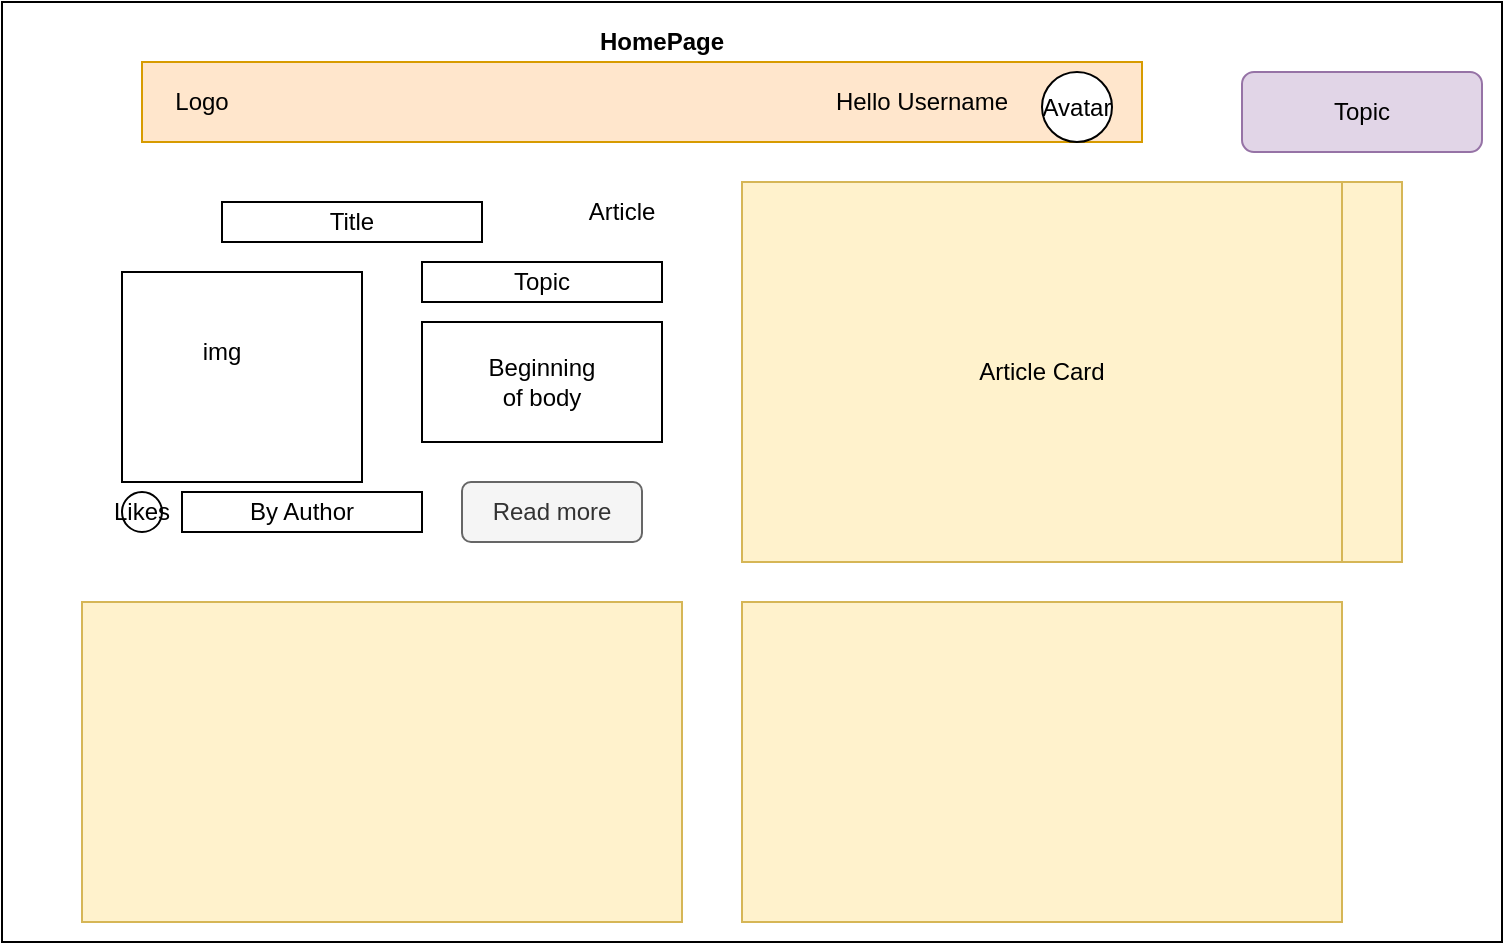 <mxfile>
    <diagram id="8UOXYUNGShQn5F5PVO0C" name="HomePage">
        <mxGraphModel dx="237" dy="348" grid="1" gridSize="10" guides="1" tooltips="1" connect="1" arrows="1" fold="1" page="1" pageScale="1" pageWidth="827" pageHeight="1169" math="0" shadow="0">
            <root>
                <mxCell id="0"/>
                <mxCell id="1" parent="0"/>
                <mxCell id="uUE5JJlgW-4ZyO-0zUKn-2" value="" style="rounded=0;whiteSpace=wrap;html=1;" parent="1" vertex="1">
                    <mxGeometry x="30" y="40" width="750" height="470" as="geometry"/>
                </mxCell>
                <mxCell id="MR5lx4OFCds-nwXaXjjK-2" value="HomePage" style="text;strokeColor=none;align=center;fillColor=none;html=1;verticalAlign=middle;whiteSpace=wrap;rounded=0;fontStyle=1" parent="1" vertex="1">
                    <mxGeometry x="270" y="40" width="180" height="40" as="geometry"/>
                </mxCell>
                <mxCell id="MR5lx4OFCds-nwXaXjjK-3" value="" style="rounded=0;whiteSpace=wrap;html=1;fillColor=#fff2cc;strokeColor=#d6b656;" parent="1" vertex="1">
                    <mxGeometry x="430" y="130" width="300" height="190" as="geometry"/>
                </mxCell>
                <mxCell id="MR5lx4OFCds-nwXaXjjK-4" value="Article" style="text;strokeColor=none;align=center;fillColor=none;html=1;verticalAlign=middle;whiteSpace=wrap;rounded=0;" parent="1" vertex="1">
                    <mxGeometry x="310" y="130" width="60" height="30" as="geometry"/>
                </mxCell>
                <mxCell id="MR5lx4OFCds-nwXaXjjK-5" value="" style="rounded=0;whiteSpace=wrap;html=1;" parent="1" vertex="1">
                    <mxGeometry x="90" y="175" width="120" height="105" as="geometry"/>
                </mxCell>
                <mxCell id="MR5lx4OFCds-nwXaXjjK-7" value="Title" style="rounded=0;whiteSpace=wrap;html=1;" parent="1" vertex="1">
                    <mxGeometry x="140" y="140" width="130" height="20" as="geometry"/>
                </mxCell>
                <mxCell id="MR5lx4OFCds-nwXaXjjK-8" value="" style="rounded=0;whiteSpace=wrap;html=1;" parent="1" vertex="1">
                    <mxGeometry x="240" y="170" width="120" height="20" as="geometry"/>
                </mxCell>
                <mxCell id="MR5lx4OFCds-nwXaXjjK-9" value="Topic" style="text;strokeColor=none;align=center;fillColor=none;html=1;verticalAlign=middle;whiteSpace=wrap;rounded=0;" parent="1" vertex="1">
                    <mxGeometry x="270" y="165" width="60" height="30" as="geometry"/>
                </mxCell>
                <mxCell id="MR5lx4OFCds-nwXaXjjK-10" value="" style="rounded=0;whiteSpace=wrap;html=1;" parent="1" vertex="1">
                    <mxGeometry x="240" y="200" width="120" height="60" as="geometry"/>
                </mxCell>
                <mxCell id="MR5lx4OFCds-nwXaXjjK-11" value="Beginning of body" style="text;strokeColor=none;align=center;fillColor=none;html=1;verticalAlign=middle;whiteSpace=wrap;rounded=0;" parent="1" vertex="1">
                    <mxGeometry x="270" y="215" width="60" height="30" as="geometry"/>
                </mxCell>
                <mxCell id="MR5lx4OFCds-nwXaXjjK-12" value="By Author" style="rounded=0;whiteSpace=wrap;html=1;" parent="1" vertex="1">
                    <mxGeometry x="120" y="285" width="120" height="20" as="geometry"/>
                </mxCell>
                <mxCell id="MR5lx4OFCds-nwXaXjjK-14" value="img" style="text;strokeColor=none;align=center;fillColor=none;html=1;verticalAlign=middle;whiteSpace=wrap;rounded=0;" parent="1" vertex="1">
                    <mxGeometry x="110" y="200" width="60" height="30" as="geometry"/>
                </mxCell>
                <mxCell id="MR5lx4OFCds-nwXaXjjK-15" value="" style="ellipse;whiteSpace=wrap;html=1;aspect=fixed;" parent="1" vertex="1">
                    <mxGeometry x="90" y="285" width="20" height="20" as="geometry"/>
                </mxCell>
                <mxCell id="MR5lx4OFCds-nwXaXjjK-16" value="Likes" style="text;strokeColor=none;align=center;fillColor=none;html=1;verticalAlign=middle;whiteSpace=wrap;rounded=0;" parent="1" vertex="1">
                    <mxGeometry x="70" y="280" width="60" height="30" as="geometry"/>
                </mxCell>
                <mxCell id="MR5lx4OFCds-nwXaXjjK-21" value="" style="rounded=0;whiteSpace=wrap;html=1;fillColor=#ffe6cc;strokeColor=#d79b00;" parent="1" vertex="1">
                    <mxGeometry x="100" y="70" width="500" height="40" as="geometry"/>
                </mxCell>
                <mxCell id="MR5lx4OFCds-nwXaXjjK-22" value="Logo" style="text;strokeColor=none;align=center;fillColor=none;html=1;verticalAlign=middle;whiteSpace=wrap;rounded=0;" parent="1" vertex="1">
                    <mxGeometry x="100" y="75" width="60" height="30" as="geometry"/>
                </mxCell>
                <mxCell id="MR5lx4OFCds-nwXaXjjK-23" value="Hello Username" style="text;strokeColor=none;align=center;fillColor=none;html=1;verticalAlign=middle;whiteSpace=wrap;rounded=0;" parent="1" vertex="1">
                    <mxGeometry x="440" y="75" width="100" height="30" as="geometry"/>
                </mxCell>
                <mxCell id="MR5lx4OFCds-nwXaXjjK-24" value="Avatar" style="ellipse;whiteSpace=wrap;html=1;aspect=fixed;" parent="1" vertex="1">
                    <mxGeometry x="550" y="75" width="35" height="35" as="geometry"/>
                </mxCell>
                <mxCell id="MR5lx4OFCds-nwXaXjjK-26" value="Article Card" style="rounded=0;whiteSpace=wrap;html=1;fillColor=#fff2cc;strokeColor=#d6b656;" parent="1" vertex="1">
                    <mxGeometry x="400" y="130" width="300" height="190" as="geometry"/>
                </mxCell>
                <mxCell id="MR5lx4OFCds-nwXaXjjK-27" value="" style="rounded=0;whiteSpace=wrap;html=1;fillColor=#fff2cc;strokeColor=#d6b656;" parent="1" vertex="1">
                    <mxGeometry x="70" y="340" width="300" height="160" as="geometry"/>
                </mxCell>
                <mxCell id="MR5lx4OFCds-nwXaXjjK-28" value="" style="rounded=0;whiteSpace=wrap;html=1;fillColor=#fff2cc;strokeColor=#d6b656;" parent="1" vertex="1">
                    <mxGeometry x="400" y="340" width="300" height="160" as="geometry"/>
                </mxCell>
                <mxCell id="6ii0aDlblkRQ85uHjoCQ-1" value="Read more" style="rounded=1;whiteSpace=wrap;html=1;fillColor=#f5f5f5;fontColor=#333333;strokeColor=#666666;" parent="1" vertex="1">
                    <mxGeometry x="260" y="280" width="90" height="30" as="geometry"/>
                </mxCell>
                <mxCell id="qBpq-GOguisL4oeNRYpV-1" value="Topic" style="rounded=1;whiteSpace=wrap;html=1;fillColor=#e1d5e7;strokeColor=#9673a6;" parent="1" vertex="1">
                    <mxGeometry x="650" y="75" width="120" height="40" as="geometry"/>
                </mxCell>
            </root>
        </mxGraphModel>
    </diagram>
    <diagram id="mjdlyuhSgrOu2dqYLLQZ" name="ArticlePage">
        <mxGraphModel dx="132" dy="348" grid="1" gridSize="10" guides="1" tooltips="1" connect="1" arrows="1" fold="1" page="1" pageScale="1" pageWidth="827" pageHeight="1169" math="0" shadow="0">
            <root>
                <mxCell id="0"/>
                <mxCell id="1" parent="0"/>
                <mxCell id="IMtktbWZyejJcKF7y1U7-2" value="" style="rounded=0;whiteSpace=wrap;html=1;" parent="1" vertex="1">
                    <mxGeometry x="50" y="80" width="650" height="460" as="geometry"/>
                </mxCell>
                <mxCell id="IMtktbWZyejJcKF7y1U7-3" value="" style="rounded=0;whiteSpace=wrap;html=1;fillColor=#ffe6cc;strokeColor=#d79b00;" parent="1" vertex="1">
                    <mxGeometry x="90" y="110" width="570" height="40" as="geometry"/>
                </mxCell>
                <mxCell id="VNMf0DFd1eAJipuaqKd8-1" value="ArticlePage" style="text;strokeColor=none;align=center;fillColor=none;html=1;verticalAlign=middle;whiteSpace=wrap;rounded=0;fontStyle=1" parent="1" vertex="1">
                    <mxGeometry x="330" y="80" width="60" height="30" as="geometry"/>
                </mxCell>
                <mxCell id="VNMf0DFd1eAJipuaqKd8-2" value="Logo" style="text;strokeColor=none;align=center;fillColor=none;html=1;verticalAlign=middle;whiteSpace=wrap;rounded=0;" parent="1" vertex="1">
                    <mxGeometry x="90" y="115" width="60" height="30" as="geometry"/>
                </mxCell>
                <mxCell id="VNMf0DFd1eAJipuaqKd8-3" value="Hello UserName" style="text;align=center;html=1;verticalAlign=middle;whiteSpace=wrap;rounded=0;" parent="1" vertex="1">
                    <mxGeometry x="500" y="115" width="110" height="30" as="geometry"/>
                </mxCell>
                <mxCell id="SiQM7hHgy7Rx91xLfZuD-1" value="" style="rounded=0;whiteSpace=wrap;html=1;fillColor=#fff2cc;strokeColor=#d6b656;" parent="1" vertex="1">
                    <mxGeometry x="105" y="160" width="535" height="370" as="geometry"/>
                </mxCell>
                <mxCell id="SiQM7hHgy7Rx91xLfZuD-2" value="Title" style="text;strokeColor=none;align=center;fillColor=none;html=1;verticalAlign=middle;whiteSpace=wrap;rounded=0;fontStyle=1" parent="1" vertex="1">
                    <mxGeometry x="320" y="170" width="100" height="30" as="geometry"/>
                </mxCell>
                <mxCell id="SiQM7hHgy7Rx91xLfZuD-3" value="" style="rounded=0;whiteSpace=wrap;html=1;" parent="1" vertex="1">
                    <mxGeometry x="160" y="200" width="160" height="90" as="geometry"/>
                </mxCell>
                <mxCell id="SiQM7hHgy7Rx91xLfZuD-4" value="Img" style="text;strokeColor=none;align=center;fillColor=none;html=1;verticalAlign=middle;whiteSpace=wrap;rounded=0;" parent="1" vertex="1">
                    <mxGeometry x="200" y="220" width="60" height="30" as="geometry"/>
                </mxCell>
                <mxCell id="SiQM7hHgy7Rx91xLfZuD-5" value="Topic" style="text;strokeColor=none;align=center;fillColor=none;html=1;verticalAlign=middle;whiteSpace=wrap;rounded=0;" parent="1" vertex="1">
                    <mxGeometry x="390" y="200" width="100" height="30" as="geometry"/>
                </mxCell>
                <mxCell id="SiQM7hHgy7Rx91xLfZuD-6" value="Author" style="text;strokeColor=none;align=center;fillColor=none;html=1;verticalAlign=middle;whiteSpace=wrap;rounded=0;" parent="1" vertex="1">
                    <mxGeometry x="414" y="220" width="60" height="30" as="geometry"/>
                </mxCell>
                <mxCell id="SiQM7hHgy7Rx91xLfZuD-7" value="Created at" style="text;strokeColor=none;align=center;fillColor=none;html=1;verticalAlign=middle;whiteSpace=wrap;rounded=0;" parent="1" vertex="1">
                    <mxGeometry x="414" y="250" width="60" height="30" as="geometry"/>
                </mxCell>
                <mxCell id="SiQM7hHgy7Rx91xLfZuD-9" value="" style="rounded=0;whiteSpace=wrap;html=1;" parent="1" vertex="1">
                    <mxGeometry x="160" y="300" width="430" height="140" as="geometry"/>
                </mxCell>
                <mxCell id="SiQM7hHgy7Rx91xLfZuD-10" value="Body" style="text;strokeColor=none;align=center;fillColor=none;html=1;verticalAlign=middle;whiteSpace=wrap;rounded=0;" parent="1" vertex="1">
                    <mxGeometry x="330" y="350" width="60" height="30" as="geometry"/>
                </mxCell>
                <mxCell id="z-dRZaWc9e4qE3WluBcY-1" value="" style="rounded=1;whiteSpace=wrap;html=1;fillColor=#f5f5f5;strokeColor=#666666;fontColor=#333333;" parent="1" vertex="1">
                    <mxGeometry x="290" y="460" width="160" height="40" as="geometry"/>
                </mxCell>
                <mxCell id="z-dRZaWc9e4qE3WluBcY-2" value="Comment here" style="text;html=1;align=center;verticalAlign=middle;whiteSpace=wrap;rounded=0;" parent="1" vertex="1">
                    <mxGeometry x="327.5" y="465" width="90" height="30" as="geometry"/>
                </mxCell>
                <mxCell id="i-agJsrF-YdKA_HTxRyC-1" value="Avatar" style="ellipse;whiteSpace=wrap;html=1;aspect=fixed;" parent="1" vertex="1">
                    <mxGeometry x="620" y="115" width="35" height="35" as="geometry"/>
                </mxCell>
                <mxCell id="jbgIY3UEhPEeUOWM3OWt-1" value="Likes" style="ellipse;whiteSpace=wrap;html=1;aspect=fixed;" parent="1" vertex="1">
                    <mxGeometry x="160" y="450" width="40" height="40" as="geometry"/>
                </mxCell>
            </root>
        </mxGraphModel>
    </diagram>
    <diagram id="KEJzRScnW-QPipatxaSB" name="Comments">
        <mxGraphModel dx="740" dy="414" grid="1" gridSize="10" guides="1" tooltips="1" connect="1" arrows="1" fold="1" page="1" pageScale="1" pageWidth="827" pageHeight="1169" math="0" shadow="0">
            <root>
                <mxCell id="0"/>
                <mxCell id="1" parent="0"/>
                <mxCell id="aG2ylS2wnXqwGDIuWcOW-1" value="" style="rounded=0;whiteSpace=wrap;html=1;fillColor=#fff2cc;strokeColor=#d6b656;" vertex="1" parent="1">
                    <mxGeometry x="20" y="10" width="730" height="480" as="geometry"/>
                </mxCell>
                <mxCell id="aG2ylS2wnXqwGDIuWcOW-2" value="CommentsPage" style="text;html=1;align=center;verticalAlign=middle;whiteSpace=wrap;rounded=0;fontStyle=1" vertex="1" parent="1">
                    <mxGeometry x="310" y="10" width="120" height="30" as="geometry"/>
                </mxCell>
                <mxCell id="Ek9GRP6qsRVpDP1iKHzr-1" value="" style="rounded=0;whiteSpace=wrap;html=1;" vertex="1" parent="1">
                    <mxGeometry x="110" y="100" width="350" height="60" as="geometry"/>
                </mxCell>
                <mxCell id="Ek9GRP6qsRVpDP1iKHzr-2" value="" style="rounded=0;whiteSpace=wrap;html=1;" vertex="1" parent="1">
                    <mxGeometry x="110" y="180" width="350" height="60" as="geometry"/>
                </mxCell>
                <mxCell id="Ek9GRP6qsRVpDP1iKHzr-3" value="" style="rounded=0;whiteSpace=wrap;html=1;" vertex="1" parent="1">
                    <mxGeometry x="110" y="260" width="350" height="60" as="geometry"/>
                </mxCell>
                <mxCell id="Ek9GRP6qsRVpDP1iKHzr-4" value="" style="rounded=0;whiteSpace=wrap;html=1;" vertex="1" parent="1">
                    <mxGeometry x="110" y="350" width="350" height="60" as="geometry"/>
                </mxCell>
                <mxCell id="Ek9GRP6qsRVpDP1iKHzr-5" value="Add comment" style="text;html=1;align=center;verticalAlign=middle;whiteSpace=wrap;rounded=0;" vertex="1" parent="1">
                    <mxGeometry x="290" y="365" width="110" height="30" as="geometry"/>
                </mxCell>
                <mxCell id="Ek9GRP6qsRVpDP1iKHzr-6" value="Type your comment" style="text;html=1;align=center;verticalAlign=middle;whiteSpace=wrap;rounded=0;" vertex="1" parent="1">
                    <mxGeometry x="110" y="350" width="120" height="30" as="geometry"/>
                </mxCell>
                <mxCell id="OxWzPHShqHlyGg77BUYE-1" value="Comment" style="text;html=1;align=center;verticalAlign=middle;whiteSpace=wrap;rounded=0;" vertex="1" parent="1">
                    <mxGeometry x="315" y="115" width="60" height="30" as="geometry"/>
                </mxCell>
                <mxCell id="OxWzPHShqHlyGg77BUYE-2" value="Comment" style="text;html=1;align=center;verticalAlign=middle;whiteSpace=wrap;rounded=0;" vertex="1" parent="1">
                    <mxGeometry x="315" y="195" width="60" height="30" as="geometry"/>
                </mxCell>
                <mxCell id="OxWzPHShqHlyGg77BUYE-3" value="Comment" style="text;html=1;align=center;verticalAlign=middle;whiteSpace=wrap;rounded=0;" vertex="1" parent="1">
                    <mxGeometry x="325" y="275" width="60" height="30" as="geometry"/>
                </mxCell>
                <mxCell id="OxWzPHShqHlyGg77BUYE-5" value="Author" style="text;html=1;align=center;verticalAlign=middle;whiteSpace=wrap;rounded=0;fillColor=#e1d5e7;strokeColor=#9673a6;" vertex="1" parent="1">
                    <mxGeometry x="120" y="110" width="60" height="30" as="geometry"/>
                </mxCell>
                <mxCell id="OxWzPHShqHlyGg77BUYE-6" value="Author" style="text;html=1;align=center;verticalAlign=middle;whiteSpace=wrap;rounded=0;fillColor=#e1d5e7;strokeColor=#9673a6;" vertex="1" parent="1">
                    <mxGeometry x="120" y="190" width="60" height="30" as="geometry"/>
                </mxCell>
                <mxCell id="OxWzPHShqHlyGg77BUYE-7" value="Author" style="text;html=1;align=center;verticalAlign=middle;whiteSpace=wrap;rounded=0;fillColor=#e1d5e7;strokeColor=#9673a6;" vertex="1" parent="1">
                    <mxGeometry x="120" y="270" width="60" height="30" as="geometry"/>
                </mxCell>
                <mxCell id="_JDsTvYFZ8UblduyL-3_-1" value="" style="ellipse;whiteSpace=wrap;html=1;aspect=fixed;" vertex="1" parent="1">
                    <mxGeometry x="50" y="105" width="50" height="50" as="geometry"/>
                </mxCell>
                <mxCell id="_JDsTvYFZ8UblduyL-3_-2" value="Avatar" style="text;html=1;align=center;verticalAlign=middle;whiteSpace=wrap;rounded=0;" vertex="1" parent="1">
                    <mxGeometry x="45" y="115" width="60" height="30" as="geometry"/>
                </mxCell>
                <mxCell id="_JDsTvYFZ8UblduyL-3_-4" value="" style="ellipse;whiteSpace=wrap;html=1;aspect=fixed;" vertex="1" parent="1">
                    <mxGeometry x="50" y="180" width="50" height="50" as="geometry"/>
                </mxCell>
                <mxCell id="_JDsTvYFZ8UblduyL-3_-5" value="" style="ellipse;whiteSpace=wrap;html=1;aspect=fixed;" vertex="1" parent="1">
                    <mxGeometry x="50" y="265" width="50" height="50" as="geometry"/>
                </mxCell>
                <mxCell id="_JDsTvYFZ8UblduyL-3_-6" value="" style="ellipse;whiteSpace=wrap;html=1;aspect=fixed;" vertex="1" parent="1">
                    <mxGeometry x="50" y="355" width="50" height="50" as="geometry"/>
                </mxCell>
                <mxCell id="_JDsTvYFZ8UblduyL-3_-7" value="Avatar" style="text;html=1;align=center;verticalAlign=middle;whiteSpace=wrap;rounded=0;" vertex="1" parent="1">
                    <mxGeometry x="45" y="190" width="60" height="30" as="geometry"/>
                </mxCell>
                <mxCell id="_JDsTvYFZ8UblduyL-3_-8" value="Avatar" style="text;html=1;align=center;verticalAlign=middle;whiteSpace=wrap;rounded=0;" vertex="1" parent="1">
                    <mxGeometry x="45" y="275" width="60" height="30" as="geometry"/>
                </mxCell>
                <mxCell id="_JDsTvYFZ8UblduyL-3_-9" value="Avatar" style="text;html=1;align=center;verticalAlign=middle;whiteSpace=wrap;rounded=0;" vertex="1" parent="1">
                    <mxGeometry x="45" y="365" width="60" height="30" as="geometry"/>
                </mxCell>
                <mxCell id="_JDsTvYFZ8UblduyL-3_-10" value="Edit&amp;nbsp;&lt;div&gt;Delete&lt;/div&gt;" style="text;html=1;align=center;verticalAlign=middle;whiteSpace=wrap;rounded=0;" vertex="1" parent="1">
                    <mxGeometry x="560" y="105" width="90" height="40" as="geometry"/>
                </mxCell>
                <mxCell id="_JDsTvYFZ8UblduyL-3_-11" value="" style="ellipse;whiteSpace=wrap;html=1;aspect=fixed;" vertex="1" parent="1">
                    <mxGeometry x="480" y="112.5" width="35" height="35" as="geometry"/>
                </mxCell>
                <mxCell id="_JDsTvYFZ8UblduyL-3_-12" value="" style="ellipse;whiteSpace=wrap;html=1;aspect=fixed;" vertex="1" parent="1">
                    <mxGeometry x="480" y="192.5" width="35" height="35" as="geometry"/>
                </mxCell>
                <mxCell id="_JDsTvYFZ8UblduyL-3_-13" value="" style="ellipse;whiteSpace=wrap;html=1;aspect=fixed;" vertex="1" parent="1">
                    <mxGeometry x="490" y="270" width="35" height="35" as="geometry"/>
                </mxCell>
                <mxCell id="_JDsTvYFZ8UblduyL-3_-14" value="Votes" style="text;html=1;align=center;verticalAlign=middle;whiteSpace=wrap;rounded=0;" vertex="1" parent="1">
                    <mxGeometry x="467.5" y="115" width="60" height="30" as="geometry"/>
                </mxCell>
                <mxCell id="_JDsTvYFZ8UblduyL-3_-15" value="Edit&amp;nbsp;&lt;div&gt;Delete&lt;/div&gt;" style="text;html=1;align=center;verticalAlign=middle;whiteSpace=wrap;rounded=0;" vertex="1" parent="1">
                    <mxGeometry x="560" y="192.5" width="90" height="40" as="geometry"/>
                </mxCell>
                <mxCell id="_JDsTvYFZ8UblduyL-3_-16" value="Edit&amp;nbsp;&lt;div&gt;Delete&lt;/div&gt;" style="text;html=1;align=center;verticalAlign=middle;whiteSpace=wrap;rounded=0;" vertex="1" parent="1">
                    <mxGeometry x="570" y="267.5" width="90" height="40" as="geometry"/>
                </mxCell>
                <mxCell id="P3OZo9NlF6t7jU952pXR-3" value="" style="rounded=0;whiteSpace=wrap;html=1;fillColor=#f8cecc;strokeColor=#b85450;" vertex="1" parent="1">
                    <mxGeometry x="110" y="40" width="470" height="40" as="geometry"/>
                </mxCell>
                <mxCell id="P3OZo9NlF6t7jU952pXR-4" value="Hello Username" style="text;html=1;align=center;verticalAlign=middle;whiteSpace=wrap;rounded=0;" vertex="1" parent="1">
                    <mxGeometry x="430" y="45" width="97.5" height="30" as="geometry"/>
                </mxCell>
                <mxCell id="P3OZo9NlF6t7jU952pXR-5" value="Logo" style="text;html=1;align=center;verticalAlign=middle;whiteSpace=wrap;rounded=0;" vertex="1" parent="1">
                    <mxGeometry x="110" y="45" width="60" height="30" as="geometry"/>
                </mxCell>
                <mxCell id="P3OZo9NlF6t7jU952pXR-6" value="" style="ellipse;whiteSpace=wrap;html=1;aspect=fixed;" vertex="1" parent="1">
                    <mxGeometry x="540" y="45" width="30" height="30" as="geometry"/>
                </mxCell>
            </root>
        </mxGraphModel>
    </diagram>
    <diagram id="Qeam_kUDJYz9iH5woLcA" name="LoginPage">
        <mxGraphModel dx="740" dy="414" grid="1" gridSize="10" guides="1" tooltips="1" connect="1" arrows="1" fold="1" page="1" pageScale="1" pageWidth="827" pageHeight="1169" math="0" shadow="0">
            <root>
                <mxCell id="0"/>
                <mxCell id="1" parent="0"/>
                <mxCell id="QxCqRy4zUBSdg9-466Q9-6" value="" style="rounded=0;whiteSpace=wrap;html=1;" vertex="1" parent="1">
                    <mxGeometry x="50" y="40" width="660" height="400" as="geometry"/>
                </mxCell>
                <mxCell id="QxCqRy4zUBSdg9-466Q9-7" value="LoginPage" style="text;strokeColor=none;align=center;fillColor=none;html=1;verticalAlign=middle;whiteSpace=wrap;rounded=0;fontStyle=1" vertex="1" parent="1">
                    <mxGeometry x="335" y="60" width="90" height="30" as="geometry"/>
                </mxCell>
                <mxCell id="QxCqRy4zUBSdg9-466Q9-14" value="UserName" style="text;strokeColor=none;align=center;fillColor=none;html=1;verticalAlign=middle;whiteSpace=wrap;rounded=0;" vertex="1" parent="1">
                    <mxGeometry x="250" y="140" width="60" height="30" as="geometry"/>
                </mxCell>
                <mxCell id="QxCqRy4zUBSdg9-466Q9-15" value="" style="rounded=0;whiteSpace=wrap;html=1;fillColor=#d5e8d4;strokeColor=#82b366;" vertex="1" parent="1">
                    <mxGeometry x="295" y="180" width="170" height="50" as="geometry"/>
                </mxCell>
                <mxCell id="QxCqRy4zUBSdg9-466Q9-16" value="Sign in" style="text;strokeColor=none;align=center;fillColor=none;html=1;verticalAlign=middle;whiteSpace=wrap;rounded=0;" vertex="1" parent="1">
                    <mxGeometry x="350" y="190" width="60" height="30" as="geometry"/>
                </mxCell>
                <mxCell id="QxCqRy4zUBSdg9-466Q9-17" value="UserName" style="text;strokeColor=none;align=center;fillColor=none;html=1;verticalAlign=middle;whiteSpace=wrap;rounded=0;" vertex="1" parent="1">
                    <mxGeometry x="240" y="280" width="60" height="30" as="geometry"/>
                </mxCell>
                <mxCell id="QxCqRy4zUBSdg9-466Q9-18" value="Avatar url" style="text;strokeColor=none;align=center;fillColor=none;html=1;verticalAlign=middle;whiteSpace=wrap;rounded=0;" vertex="1" parent="1">
                    <mxGeometry x="235" y="310" width="60" height="30" as="geometry"/>
                </mxCell>
                <mxCell id="QxCqRy4zUBSdg9-466Q9-19" value="" style="rounded=0;whiteSpace=wrap;html=1;fillColor=#d5e8d4;strokeColor=#82b366;" vertex="1" parent="1">
                    <mxGeometry x="300" y="360" width="170" height="50" as="geometry"/>
                </mxCell>
                <mxCell id="QxCqRy4zUBSdg9-466Q9-20" value="Sign up" style="text;strokeColor=none;align=center;fillColor=none;html=1;verticalAlign=middle;whiteSpace=wrap;rounded=0;" vertex="1" parent="1">
                    <mxGeometry x="350" y="370" width="60" height="30" as="geometry"/>
                </mxCell>
            </root>
        </mxGraphModel>
    </diagram>
    <diagram id="cj5MijWOOo011oMtF8sh" name="UserPage">
        <mxGraphModel dx="740" dy="414" grid="1" gridSize="10" guides="1" tooltips="1" connect="1" arrows="1" fold="1" page="1" pageScale="1" pageWidth="827" pageHeight="1169" math="0" shadow="0">
            <root>
                <mxCell id="0"/>
                <mxCell id="1" parent="0"/>
                <mxCell id="0IlpH4ISbPZzhxJXrcIz-1" value="" style="rounded=0;whiteSpace=wrap;html=1;" vertex="1" parent="1">
                    <mxGeometry x="40" y="30" width="680" height="460" as="geometry"/>
                </mxCell>
                <mxCell id="0IlpH4ISbPZzhxJXrcIz-2" value="UserPage" style="text;strokeColor=none;align=center;fillColor=none;html=1;verticalAlign=middle;whiteSpace=wrap;rounded=0;fontStyle=1" vertex="1" parent="1">
                    <mxGeometry x="330" y="60" width="60" height="30" as="geometry"/>
                </mxCell>
                <mxCell id="0IlpH4ISbPZzhxJXrcIz-3" value="Welcome Username" style="text;strokeColor=none;align=center;fillColor=none;html=1;verticalAlign=middle;whiteSpace=wrap;rounded=0;" vertex="1" parent="1">
                    <mxGeometry x="275" y="100" width="170" height="30" as="geometry"/>
                </mxCell>
                <mxCell id="0IlpH4ISbPZzhxJXrcIz-4" value="" style="ellipse;whiteSpace=wrap;html=1;aspect=fixed;fillColor=#fff2cc;strokeColor=#d6b656;" vertex="1" parent="1">
                    <mxGeometry x="285" y="160" width="150" height="150" as="geometry"/>
                </mxCell>
                <mxCell id="0IlpH4ISbPZzhxJXrcIz-5" value="User img" style="text;strokeColor=none;align=center;fillColor=none;html=1;verticalAlign=middle;whiteSpace=wrap;rounded=0;" vertex="1" parent="1">
                    <mxGeometry x="330" y="220" width="60" height="30" as="geometry"/>
                </mxCell>
                <mxCell id="0IlpH4ISbPZzhxJXrcIz-6" value="Log out" style="text;strokeColor=none;align=center;fillColor=none;html=1;verticalAlign=middle;whiteSpace=wrap;rounded=0;" vertex="1" parent="1">
                    <mxGeometry x="330" y="340" width="60" height="30" as="geometry"/>
                </mxCell>
                <mxCell id="0IlpH4ISbPZzhxJXrcIz-14" value="" style="rounded=1;whiteSpace=wrap;html=1;fillColor=#e1d5e7;strokeColor=#9673a6;" vertex="1" parent="1">
                    <mxGeometry x="370" y="410" width="100" height="40" as="geometry"/>
                </mxCell>
                <mxCell id="0IlpH4ISbPZzhxJXrcIz-15" value="My articles" style="text;html=1;align=center;verticalAlign=middle;whiteSpace=wrap;rounded=0;" vertex="1" parent="1">
                    <mxGeometry x="390.5" y="412.5" width="60" height="30" as="geometry"/>
                </mxCell>
                <mxCell id="0IlpH4ISbPZzhxJXrcIz-16" value="" style="rounded=1;whiteSpace=wrap;html=1;fillColor=#e1d5e7;strokeColor=#9673a6;" vertex="1" parent="1">
                    <mxGeometry x="200" y="410" width="105" height="40" as="geometry"/>
                </mxCell>
                <mxCell id="0IlpH4ISbPZzhxJXrcIz-17" value="List articles" style="text;html=1;align=center;verticalAlign=middle;whiteSpace=wrap;rounded=0;" vertex="1" parent="1">
                    <mxGeometry x="207.5" y="415" width="90" height="30" as="geometry"/>
                </mxCell>
            </root>
        </mxGraphModel>
    </diagram>
    <diagram id="91xz-A87hB0NwbrXn5JO" name="App">
        <mxGraphModel dx="740" dy="414" grid="1" gridSize="10" guides="1" tooltips="1" connect="1" arrows="1" fold="1" page="1" pageScale="1" pageWidth="827" pageHeight="1169" math="0" shadow="0">
            <root>
                <mxCell id="0"/>
                <mxCell id="1" parent="0"/>
                <mxCell id="KJxIlO-KKQ_I0TLx2dmB-1" value="App" style="rounded=1;whiteSpace=wrap;html=1;fontStyle=1;fontSize=17;fillColor=#e6d0de;strokeColor=#996185;gradientColor=#d5739d;" vertex="1" parent="1">
                    <mxGeometry x="294" y="40" width="106" height="40" as="geometry"/>
                </mxCell>
                <mxCell id="yFyggPELPFM9o0MSjO4c-1" value="Nav Bar" style="rounded=1;whiteSpace=wrap;html=1;fontSize=17;fillColor=#e1d5e7;strokeColor=#9673a6;" vertex="1" parent="1">
                    <mxGeometry x="70" y="110" width="180" height="40" as="geometry"/>
                </mxCell>
                <mxCell id="yFyggPELPFM9o0MSjO4c-5" value="Logo = button to home page" style="ellipse;whiteSpace=wrap;html=1;fontSize=12;fillColor=#fff2cc;strokeColor=#d6b656;" vertex="1" parent="1">
                    <mxGeometry x="10" y="200" width="100" height="50" as="geometry"/>
                </mxCell>
                <mxCell id="yFyggPELPFM9o0MSjO4c-7" value="Hello&amp;nbsp;&lt;div&gt;User&lt;/div&gt;" style="ellipse;whiteSpace=wrap;html=1;fillColor=#fff2cc;strokeColor=#d6b656;" vertex="1" parent="1">
                    <mxGeometry x="90" y="255" width="75" height="45" as="geometry"/>
                </mxCell>
                <mxCell id="yFyggPELPFM9o0MSjO4c-8" value="Maine content" style="rounded=1;whiteSpace=wrap;html=1;fontStyle=0;fontSize=16;fillColor=#e1d5e7;strokeColor=#9673a6;" vertex="1" parent="1">
                    <mxGeometry x="400" y="130" width="230" height="50" as="geometry"/>
                </mxCell>
                <mxCell id="Y0281Ng38n5za7JXFMLo-1" value="Article List" style="rounded=1;whiteSpace=wrap;html=1;fontSize=14;fillColor=#e1d5e7;strokeColor=#9673a6;" vertex="1" parent="1">
                    <mxGeometry x="380" y="220" width="110" height="40" as="geometry"/>
                </mxCell>
                <mxCell id="Y0281Ng38n5za7JXFMLo-2" value="User State" style="rounded=1;whiteSpace=wrap;html=1;fillColor=#ffff88;strokeColor=#36393d;" vertex="1" parent="1">
                    <mxGeometry x="570" y="60" width="110" height="40" as="geometry"/>
                </mxCell>
                <mxCell id="3r7pFmmgpOySyg3D4yiX-1" value="Article&amp;nbsp;&lt;div&gt;Card&lt;/div&gt;" style="rounded=1;whiteSpace=wrap;html=1;fillColor=#e1d5e7;strokeColor=#9673a6;" vertex="1" parent="1">
                    <mxGeometry x="330" y="300" width="70" height="40" as="geometry"/>
                </mxCell>
                <mxCell id="MWwKwtIgoDvY-tiQCYxV-1" value="Post new Article" style="rounded=1;whiteSpace=wrap;html=1;fillColor=#e1d5e7;strokeColor=#9673a6;" vertex="1" parent="1">
                    <mxGeometry x="500" y="220" width="100" height="40" as="geometry"/>
                </mxCell>
                <mxCell id="MWwKwtIgoDvY-tiQCYxV-2" value="User Card" style="rounded=1;whiteSpace=wrap;html=1;fillColor=#e1d5e7;strokeColor=#9673a6;" vertex="1" parent="1">
                    <mxGeometry x="610" y="222.5" width="100" height="40" as="geometry"/>
                </mxCell>
                <mxCell id="MWwKwtIgoDvY-tiQCYxV-3" value="Login /signup form" style="ellipse;whiteSpace=wrap;html=1;fillColor=#ffcccc;strokeColor=#36393d;" vertex="1" parent="1">
                    <mxGeometry x="700" y="140" width="90" height="50" as="geometry"/>
                </mxCell>
                <mxCell id="MWwKwtIgoDvY-tiQCYxV-5" value="Select&amp;nbsp;&lt;div&gt;Category&lt;/div&gt;" style="rounded=1;whiteSpace=wrap;html=1;fillColor=#e1d5e7;strokeColor=#9673a6;" vertex="1" parent="1">
                    <mxGeometry x="420" y="300" width="70" height="40" as="geometry"/>
                </mxCell>
                <mxCell id="FvP6y2gTKdEmOZh9_Icd-1" value="List&amp;nbsp;&lt;div&gt;Articles&lt;/div&gt;" style="rounded=1;whiteSpace=wrap;html=1;fillColor=#e1d5e7;strokeColor=#9673a6;" vertex="1" parent="1">
                    <mxGeometry x="590" y="310" width="60" height="40" as="geometry"/>
                </mxCell>
                <mxCell id="FvP6y2gTKdEmOZh9_Icd-2" value="My&amp;nbsp;&lt;div&gt;Articles&lt;/div&gt;" style="rounded=1;whiteSpace=wrap;html=1;fillColor=#e1d5e7;strokeColor=#9673a6;" vertex="1" parent="1">
                    <mxGeometry x="670" y="310" width="60" height="40" as="geometry"/>
                </mxCell>
                <mxCell id="FvP6y2gTKdEmOZh9_Icd-4" value="Articles State =&lt;div&gt;&amp;nbsp;[{}, {}, {}]&lt;/div&gt;" style="rounded=1;whiteSpace=wrap;html=1;fillColor=#ffff88;strokeColor=#36393d;" vertex="1" parent="1">
                    <mxGeometry x="220" y="200" width="110" height="40" as="geometry"/>
                </mxCell>
                <mxCell id="5isrlYDs3FAbH6Ny08OU-1" value="Comments" style="rounded=1;whiteSpace=wrap;html=1;fillColor=#fff2cc;strokeColor=#d6b656;" vertex="1" parent="1">
                    <mxGeometry x="780" y="370" width="70" height="40" as="geometry"/>
                </mxCell>
                <mxCell id="_t-855f23bfYGo_OZpau-1" value="Comments State =&lt;div&gt;&amp;nbsp;[{}, {}, {}]&lt;/div&gt;" style="rounded=1;whiteSpace=wrap;html=1;fillColor=#ffff88;strokeColor=#36393d;" vertex="1" parent="1">
                    <mxGeometry x="880" y="300" width="110" height="40" as="geometry"/>
                </mxCell>
                <mxCell id="_t-855f23bfYGo_OZpau-3" value="" style="endArrow=classic;html=1;exitX=0.368;exitY=1.063;exitDx=0;exitDy=0;exitPerimeter=0;" edge="1" parent="1" source="KJxIlO-KKQ_I0TLx2dmB-1">
                    <mxGeometry width="50" height="50" relative="1" as="geometry">
                        <mxPoint x="129.5" y="75" as="sourcePoint"/>
                        <mxPoint x="220" y="100" as="targetPoint"/>
                    </mxGeometry>
                </mxCell>
                <mxCell id="_t-855f23bfYGo_OZpau-5" value="" style="endArrow=classic;html=1;exitX=0.575;exitY=1.013;exitDx=0;exitDy=0;exitPerimeter=0;" edge="1" parent="1" source="KJxIlO-KKQ_I0TLx2dmB-1">
                    <mxGeometry width="50" height="50" relative="1" as="geometry">
                        <mxPoint x="350" y="90" as="sourcePoint"/>
                        <mxPoint x="460" y="120" as="targetPoint"/>
                    </mxGeometry>
                </mxCell>
                <mxCell id="_t-855f23bfYGo_OZpau-6" value="" style="endArrow=classic;html=1;" edge="1" parent="1">
                    <mxGeometry width="50" height="50" relative="1" as="geometry">
                        <mxPoint x="130" y="160" as="sourcePoint"/>
                        <mxPoint x="80" y="190" as="targetPoint"/>
                    </mxGeometry>
                </mxCell>
                <mxCell id="_t-855f23bfYGo_OZpau-7" value="" style="endArrow=classic;html=1;" edge="1" parent="1">
                    <mxGeometry width="50" height="50" relative="1" as="geometry">
                        <mxPoint x="140" y="160" as="sourcePoint"/>
                        <mxPoint x="140" y="240" as="targetPoint"/>
                    </mxGeometry>
                </mxCell>
                <mxCell id="_t-855f23bfYGo_OZpau-11" value="" style="endArrow=classic;startArrow=classic;html=1;" edge="1" parent="1">
                    <mxGeometry width="50" height="50" relative="1" as="geometry">
                        <mxPoint x="560" y="80" as="sourcePoint"/>
                        <mxPoint x="410" y="70" as="targetPoint"/>
                    </mxGeometry>
                </mxCell>
                <mxCell id="_t-855f23bfYGo_OZpau-13" value="" style="endArrow=classic;html=1;entryX=0.364;entryY=0;entryDx=0;entryDy=0;entryPerimeter=0;exitX=0.209;exitY=0.99;exitDx=0;exitDy=0;exitPerimeter=0;" edge="1" parent="1" source="yFyggPELPFM9o0MSjO4c-8" target="Y0281Ng38n5za7JXFMLo-1">
                    <mxGeometry width="50" height="50" relative="1" as="geometry">
                        <mxPoint x="440" y="190" as="sourcePoint"/>
                        <mxPoint x="430" y="270" as="targetPoint"/>
                    </mxGeometry>
                </mxCell>
                <mxCell id="_t-855f23bfYGo_OZpau-16" value="" style="endArrow=classic;html=1;exitX=0.561;exitY=1.05;exitDx=0;exitDy=0;exitPerimeter=0;entryX=0.43;entryY=-0.037;entryDx=0;entryDy=0;entryPerimeter=0;" edge="1" parent="1" source="yFyggPELPFM9o0MSjO4c-8" target="MWwKwtIgoDvY-tiQCYxV-1">
                    <mxGeometry width="50" height="50" relative="1" as="geometry">
                        <mxPoint x="380" y="320" as="sourcePoint"/>
                        <mxPoint x="430" y="270" as="targetPoint"/>
                    </mxGeometry>
                </mxCell>
                <mxCell id="_t-855f23bfYGo_OZpau-17" value="" style="endArrow=classic;html=1;exitX=0.8;exitY=1.09;exitDx=0;exitDy=0;exitPerimeter=0;" edge="1" parent="1" source="yFyggPELPFM9o0MSjO4c-8">
                    <mxGeometry width="50" height="50" relative="1" as="geometry">
                        <mxPoint x="380" y="320" as="sourcePoint"/>
                        <mxPoint x="640" y="220" as="targetPoint"/>
                    </mxGeometry>
                </mxCell>
                <mxCell id="_t-855f23bfYGo_OZpau-18" value="" style="endArrow=classic;html=1;exitX=1;exitY=0.5;exitDx=0;exitDy=0;" edge="1" parent="1" source="yFyggPELPFM9o0MSjO4c-8" target="MWwKwtIgoDvY-tiQCYxV-3">
                    <mxGeometry width="50" height="50" relative="1" as="geometry">
                        <mxPoint x="380" y="320" as="sourcePoint"/>
                        <mxPoint x="430" y="270" as="targetPoint"/>
                    </mxGeometry>
                </mxCell>
                <mxCell id="_t-855f23bfYGo_OZpau-22" value="" style="endArrow=classic;startArrow=classic;html=1;exitX=1;exitY=0.75;exitDx=0;exitDy=0;" edge="1" parent="1" source="FvP6y2gTKdEmOZh9_Icd-4">
                    <mxGeometry width="50" height="50" relative="1" as="geometry">
                        <mxPoint x="380" y="320" as="sourcePoint"/>
                        <mxPoint x="380" y="250" as="targetPoint"/>
                    </mxGeometry>
                </mxCell>
                <mxCell id="9qCHNiqACKXGyQlyvrWq-1" value="/articles/:article_id" style="text;html=1;align=center;verticalAlign=middle;whiteSpace=wrap;rounded=0;" vertex="1" parent="1">
                    <mxGeometry x="810" y="192.5" width="60" height="30" as="geometry"/>
                </mxCell>
                <mxCell id="9qCHNiqACKXGyQlyvrWq-3" value="/articles" style="text;html=1;align=center;verticalAlign=middle;whiteSpace=wrap;rounded=0;" vertex="1" parent="1">
                    <mxGeometry x="361" y="180" width="60" height="30" as="geometry"/>
                </mxCell>
                <mxCell id="9qCHNiqACKXGyQlyvrWq-4" value="/articles/:article_id/comments" style="text;html=1;align=center;verticalAlign=middle;whiteSpace=wrap;rounded=0;" vertex="1" parent="1">
                    <mxGeometry x="810" y="340" width="60" height="30" as="geometry"/>
                </mxCell>
                <mxCell id="eWpir0qM_0-5MmPVVAet-1" value="Child" style="text;html=1;align=center;verticalAlign=middle;whiteSpace=wrap;rounded=0;" vertex="1" parent="1">
                    <mxGeometry x="850" y="380" width="60" height="30" as="geometry"/>
                </mxCell>
                <mxCell id="eWpir0qM_0-5MmPVVAet-2" value="" style="endArrow=classic;html=1;exitX=1;exitY=1;exitDx=0;exitDy=0;entryX=0;entryY=0;entryDx=0;entryDy=0;" edge="1" parent="1" source="yFyggPELPFM9o0MSjO4c-8">
                    <mxGeometry width="50" height="50" relative="1" as="geometry">
                        <mxPoint x="590" y="300" as="sourcePoint"/>
                        <mxPoint x="746.109" y="229.822" as="targetPoint"/>
                    </mxGeometry>
                </mxCell>
                <mxCell id="eWpir0qM_0-5MmPVVAet-3" value="" style="endArrow=classic;html=1;exitX=0.645;exitY=1;exitDx=0;exitDy=0;exitPerimeter=0;entryX=0;entryY=0;entryDx=0;entryDy=0;" edge="1" parent="1" target="9qCHNiqACKXGyQlyvrWq-4">
                    <mxGeometry width="50" height="50" relative="1" as="geometry">
                        <mxPoint x="800.95" y="272.5" as="sourcePoint"/>
                        <mxPoint x="640" y="250" as="targetPoint"/>
                    </mxGeometry>
                </mxCell>
                <mxCell id="eWpir0qM_0-5MmPVVAet-4" value="" style="endArrow=classic;html=1;entryX=0.25;entryY=0;entryDx=0;entryDy=0;" edge="1" parent="1" target="FvP6y2gTKdEmOZh9_Icd-1">
                    <mxGeometry width="50" height="50" relative="1" as="geometry">
                        <mxPoint x="640" y="270" as="sourcePoint"/>
                        <mxPoint x="600" y="250" as="targetPoint"/>
                    </mxGeometry>
                </mxCell>
                <mxCell id="eWpir0qM_0-5MmPVVAet-5" value="Single Article" style="rounded=1;whiteSpace=wrap;html=1;fillColor=#e1d5e7;strokeColor=#9673a6;" vertex="1" parent="1">
                    <mxGeometry x="740" y="230" width="100" height="40" as="geometry"/>
                </mxCell>
                <mxCell id="eWpir0qM_0-5MmPVVAet-6" value="" style="endArrow=classic;html=1;entryX=0.5;entryY=0;entryDx=0;entryDy=0;" edge="1" parent="1" target="FvP6y2gTKdEmOZh9_Icd-2">
                    <mxGeometry width="50" height="50" relative="1" as="geometry">
                        <mxPoint x="670" y="270" as="sourcePoint"/>
                        <mxPoint x="700" y="250" as="targetPoint"/>
                    </mxGeometry>
                </mxCell>
                <mxCell id="eWpir0qM_0-5MmPVVAet-7" value="" style="endArrow=classic;html=1;exitX=0.636;exitY=1.038;exitDx=0;exitDy=0;exitPerimeter=0;entryX=0.5;entryY=0;entryDx=0;entryDy=0;" edge="1" parent="1" source="Y0281Ng38n5za7JXFMLo-1" target="MWwKwtIgoDvY-tiQCYxV-5">
                    <mxGeometry width="50" height="50" relative="1" as="geometry">
                        <mxPoint x="590" y="300" as="sourcePoint"/>
                        <mxPoint x="640" y="250" as="targetPoint"/>
                    </mxGeometry>
                </mxCell>
                <mxCell id="eWpir0qM_0-5MmPVVAet-8" value="" style="endArrow=classic;html=1;entryX=0.75;entryY=0;entryDx=0;entryDy=0;exitX=0.364;exitY=1.063;exitDx=0;exitDy=0;exitPerimeter=0;" edge="1" parent="1" source="Y0281Ng38n5za7JXFMLo-1" target="3r7pFmmgpOySyg3D4yiX-1">
                    <mxGeometry width="50" height="50" relative="1" as="geometry">
                        <mxPoint x="420" y="270" as="sourcePoint"/>
                        <mxPoint x="640" y="250" as="targetPoint"/>
                    </mxGeometry>
                </mxCell>
            </root>
        </mxGraphModel>
    </diagram>
</mxfile>